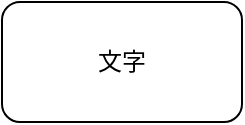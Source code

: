 <mxfile version="22.1.16" type="github">
  <diagram id="8YFWgbgVcO6-vwJ8IvwV" name="第 1 页">
    <mxGraphModel dx="1242" dy="704" grid="1" gridSize="10" guides="1" tooltips="1" connect="1" arrows="1" fold="1" page="1" pageScale="1" pageWidth="827" pageHeight="1169" math="0" shadow="0">
      <root>
        <mxCell id="0" />
        <mxCell id="1" parent="0" />
        <mxCell id="nUZS-_edcsPRgrgGCuFx-1" value="文字" style="rounded=1;whiteSpace=wrap;html=1;" vertex="1" parent="1">
          <mxGeometry x="150" y="160" width="120" height="60" as="geometry" />
        </mxCell>
      </root>
    </mxGraphModel>
  </diagram>
</mxfile>
